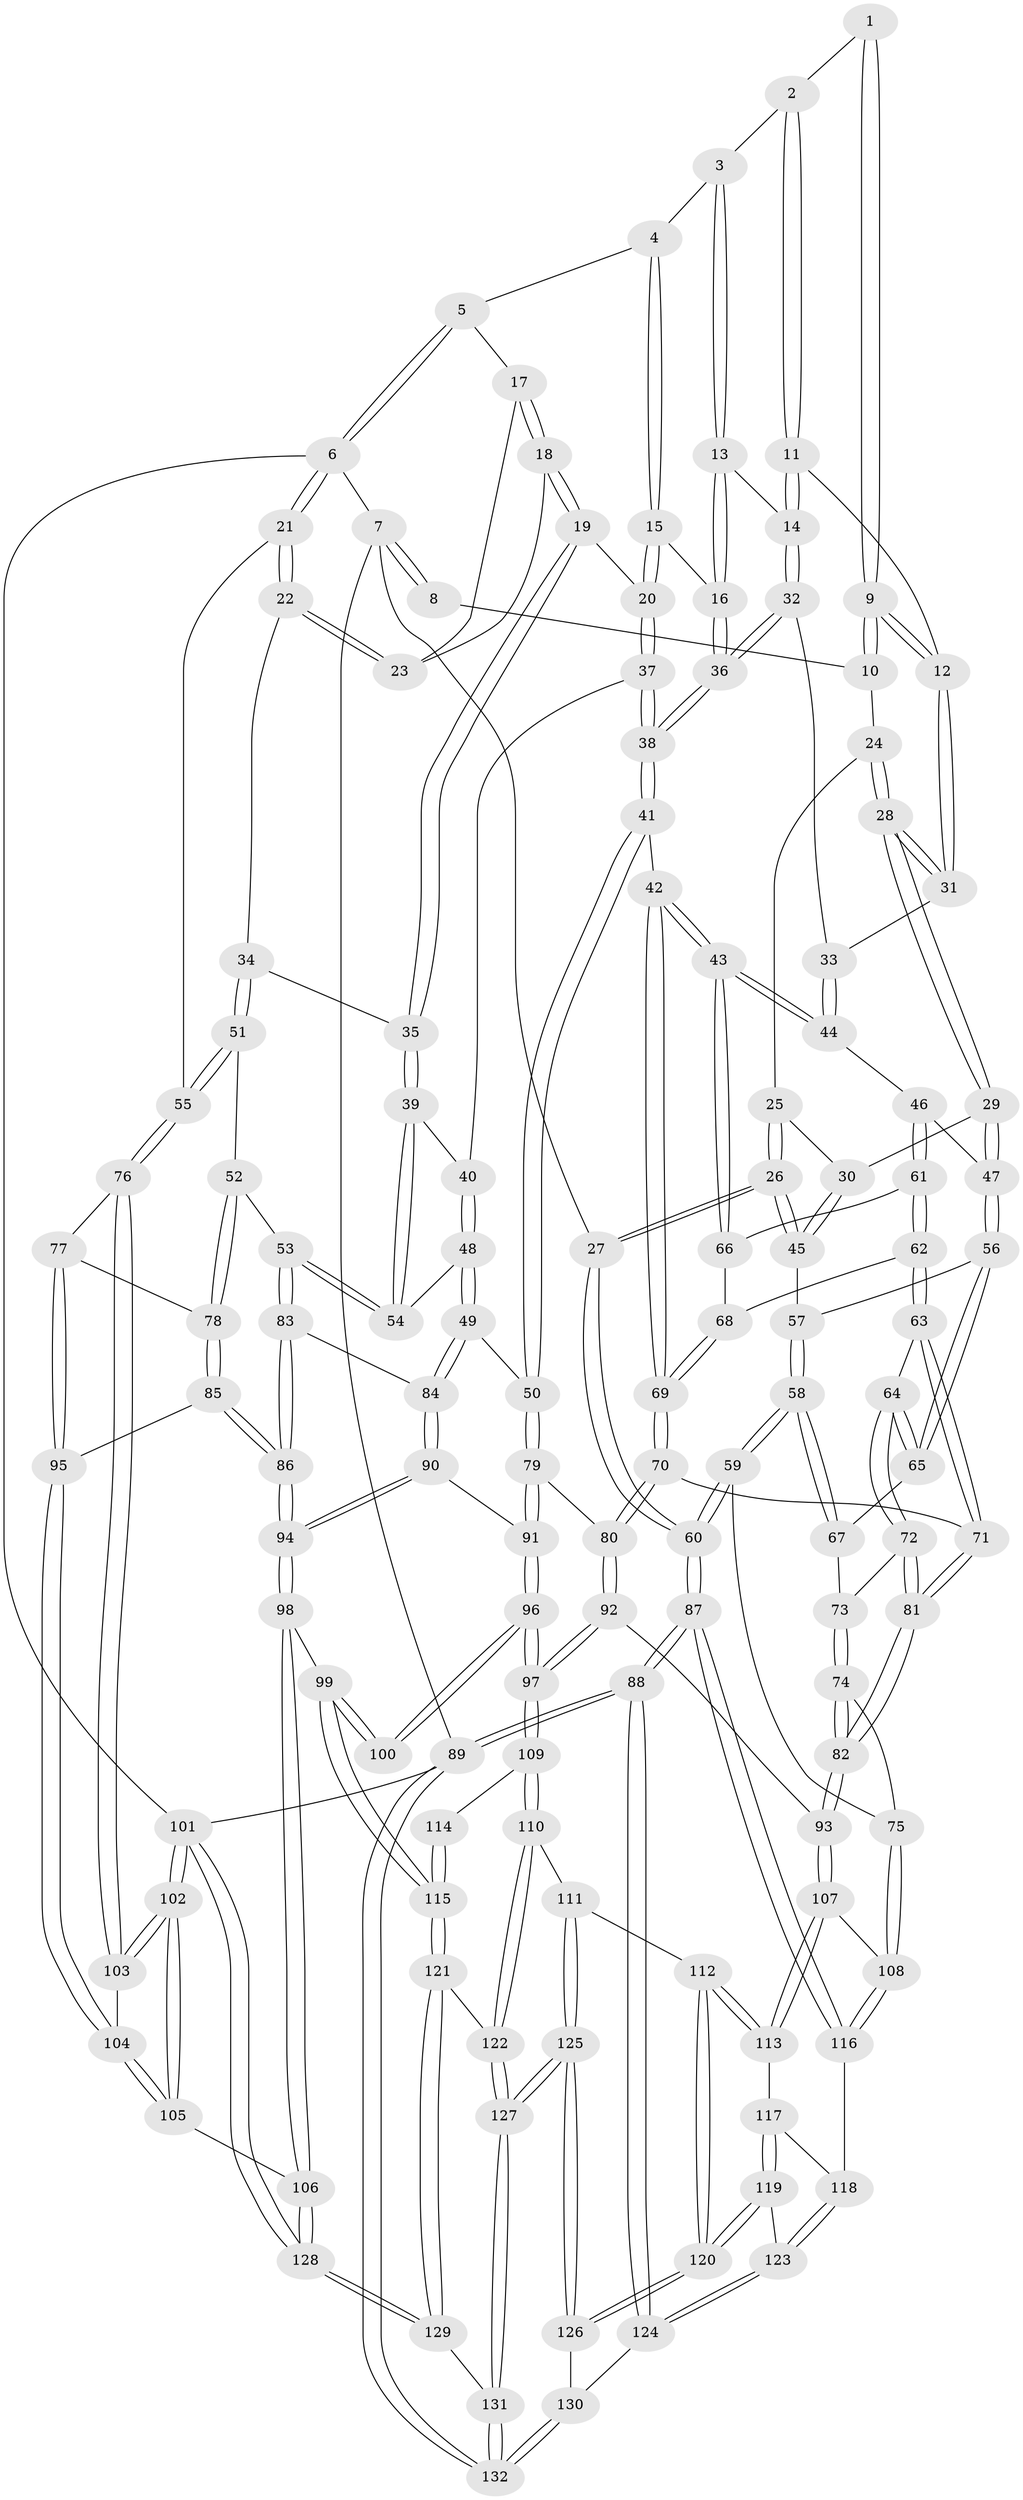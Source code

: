 // coarse degree distribution, {3: 0.12048192771084337, 5: 0.3855421686746988, 4: 0.3132530120481928, 8: 0.012048192771084338, 6: 0.1686746987951807}
// Generated by graph-tools (version 1.1) at 2025/42/03/06/25 10:42:34]
// undirected, 132 vertices, 327 edges
graph export_dot {
graph [start="1"]
  node [color=gray90,style=filled];
  1 [pos="+0.18876769658579276+0"];
  2 [pos="+0.5032677780028327+0"];
  3 [pos="+0.5162246325396108+0"];
  4 [pos="+0.7942543485143448+0"];
  5 [pos="+0.971351479855558+0"];
  6 [pos="+1+0"];
  7 [pos="+0+0"];
  8 [pos="+0.15565912437807514+0"];
  9 [pos="+0.3460799226561327+0.09989496848898044"];
  10 [pos="+0.2046732586357243+0.05929661553735176"];
  11 [pos="+0.36928783408233234+0.10465763674983988"];
  12 [pos="+0.34966570023490057+0.10197418551002699"];
  13 [pos="+0.5437693869130996+0.1029440025869624"];
  14 [pos="+0.38486554660250083+0.12233863112093393"];
  15 [pos="+0.6725532171146797+0.14258475252299035"];
  16 [pos="+0.5682990069097438+0.12971882477517976"];
  17 [pos="+0.9462103221068119+0"];
  18 [pos="+0.8053990306965714+0.14736147855036388"];
  19 [pos="+0.7981092024497599+0.15542235750563815"];
  20 [pos="+0.6775559969252034+0.14896393503586056"];
  21 [pos="+1+0.13261552250163766"];
  22 [pos="+0.9395299920991697+0.16913006350677356"];
  23 [pos="+0.9289791626032189+0.14483644682689165"];
  24 [pos="+0.19988648732285094+0.06676101103494138"];
  25 [pos="+0.1995599555678585+0.06693626289424716"];
  26 [pos="+0+0.11544796480801495"];
  27 [pos="+0+0.0660541337695932"];
  28 [pos="+0.22598600790662302+0.21659479231298698"];
  29 [pos="+0.2055910216214844+0.2496982142985872"];
  30 [pos="+0.08895501537898684+0.1980759712981382"];
  31 [pos="+0.22791510219293157+0.2155989775683977"];
  32 [pos="+0.38982787731098134+0.15793183294915097"];
  33 [pos="+0.3669920045145114+0.21433934207365474"];
  34 [pos="+0.918957607527113+0.2526834822342975"];
  35 [pos="+0.8309862278004558+0.22716088221257244"];
  36 [pos="+0.5098029793954758+0.2479759157757783"];
  37 [pos="+0.6783187942247424+0.20982361518798293"];
  38 [pos="+0.5152163541189936+0.31301745908712303"];
  39 [pos="+0.7676370547275342+0.29222752699456034"];
  40 [pos="+0.6908884679733593+0.23971903681892612"];
  41 [pos="+0.5063315293056241+0.35644727734726384"];
  42 [pos="+0.4457848383238301+0.3425036079610182"];
  43 [pos="+0.4279657602691344+0.3363844834443323"];
  44 [pos="+0.36628073806031697+0.2610547601056392"];
  45 [pos="+0+0.19090025658679657"];
  46 [pos="+0.22719776872573058+0.3062013223478839"];
  47 [pos="+0.21880330933046574+0.30081383261701905"];
  48 [pos="+0.6301894688638644+0.3746326803842942"];
  49 [pos="+0.5569656017465675+0.39882088370212393"];
  50 [pos="+0.5294399002547301+0.39557848297343545"];
  51 [pos="+0.9305525463843338+0.27385564648738725"];
  52 [pos="+0.8172971143444039+0.39273210645551077"];
  53 [pos="+0.7848757490910692+0.3962210605730953"];
  54 [pos="+0.7836717748468842+0.3950577262273945"];
  55 [pos="+1+0.399905959180232"];
  56 [pos="+0.1715437265862973+0.33597212562052214"];
  57 [pos="+0.059949320629587945+0.3277406537709855"];
  58 [pos="+0.04448183704849092+0.41998544347072525"];
  59 [pos="+0+0.5391475410489501"];
  60 [pos="+0+0.5540804231305996"];
  61 [pos="+0.25343698353008687+0.34344804274540675"];
  62 [pos="+0.2563996679448053+0.3555403831193619"];
  63 [pos="+0.2557293363611955+0.4087108833137754"];
  64 [pos="+0.19948103985592533+0.4544749886135755"];
  65 [pos="+0.15771029539723802+0.37311394096094247"];
  66 [pos="+0.3979623959222208+0.3463480348786272"];
  67 [pos="+0.1095064930228969+0.4263406057750423"];
  68 [pos="+0.3392870673629572+0.4028158868095216"];
  69 [pos="+0.33867704234270335+0.4552699718305184"];
  70 [pos="+0.3334358789486083+0.4781937548694762"];
  71 [pos="+0.31142774221551645+0.4793371823810317"];
  72 [pos="+0.19736154964394229+0.4590902083648029"];
  73 [pos="+0.1261955829647677+0.4496547762415956"];
  74 [pos="+0.11927896834726412+0.5671284534260237"];
  75 [pos="+0+0.5508302981721356"];
  76 [pos="+1+0.4058995834944124"];
  77 [pos="+0.9859185048110757+0.4568168830860544"];
  78 [pos="+0.9364937492362242+0.45187857791017005"];
  79 [pos="+0.4898318422669535+0.4780987485709746"];
  80 [pos="+0.3898543248586052+0.5067702735535995"];
  81 [pos="+0.2170083842721856+0.5653024422503276"];
  82 [pos="+0.20101677170410331+0.604451407904938"];
  83 [pos="+0.7735640824683605+0.45387629038098587"];
  84 [pos="+0.6442325952644168+0.49428184584778584"];
  85 [pos="+0.8008280871992511+0.5819804918339019"];
  86 [pos="+0.7909237212885547+0.5820616925018511"];
  87 [pos="+0+0.8405732000247782"];
  88 [pos="+0+0.9475538596048747"];
  89 [pos="+0+1"];
  90 [pos="+0.65781186883911+0.554578744860859"];
  91 [pos="+0.517205585783549+0.5732706080031671"];
  92 [pos="+0.35489576871858786+0.6232386357764536"];
  93 [pos="+0.20207151430128065+0.6069203780674572"];
  94 [pos="+0.7327478468179147+0.6358835372615205"];
  95 [pos="+0.8995528866994563+0.6089859137088338"];
  96 [pos="+0.5143049364188126+0.6100203450687255"];
  97 [pos="+0.3961200471844046+0.6685786413120981"];
  98 [pos="+0.7051436069939254+0.7193151555989031"];
  99 [pos="+0.6368009470730961+0.7279703653501907"];
  100 [pos="+0.566352342873581+0.6703769294073474"];
  101 [pos="+1+1"];
  102 [pos="+1+0.7703603407946472"];
  103 [pos="+1+0.5166420198185615"];
  104 [pos="+0.9171328047546651+0.6265290168797459"];
  105 [pos="+0.9460539622561639+0.7217762059940263"];
  106 [pos="+0.804381940974801+0.8344165200602884"];
  107 [pos="+0.19484075859983732+0.6497416558959414"];
  108 [pos="+0.09925165131796002+0.7059104076123534"];
  109 [pos="+0.39302718001875087+0.7273080383390971"];
  110 [pos="+0.38370261089516666+0.7656000674142275"];
  111 [pos="+0.3713286415433929+0.7697673373062391"];
  112 [pos="+0.3466953793513231+0.7706658293998058"];
  113 [pos="+0.19595482996075297+0.6527809468392359"];
  114 [pos="+0.4831056071494684+0.7170799042860271"];
  115 [pos="+0.5600839293060669+0.8054352443729014"];
  116 [pos="+0.07474846010307487+0.7425086293288357"];
  117 [pos="+0.19693067660386118+0.7263874009916754"];
  118 [pos="+0.12877602956630924+0.8100572331070568"];
  119 [pos="+0.24676319025786964+0.8152796988349796"];
  120 [pos="+0.2513753116520302+0.8186727650917225"];
  121 [pos="+0.5161179279065423+0.8565301976748092"];
  122 [pos="+0.45224573054977374+0.8254591093277662"];
  123 [pos="+0.13006027731083913+0.820342590129602"];
  124 [pos="+0.11198116442022457+0.8727570927364013"];
  125 [pos="+0.30383685868189575+0.9660460980840205"];
  126 [pos="+0.24447240621682664+0.9109226700095077"];
  127 [pos="+0.30640048670494713+0.9701950866837817"];
  128 [pos="+0.8670326919234498+1"];
  129 [pos="+0.573271368496561+1"];
  130 [pos="+0.15705229534038265+0.9147782590547014"];
  131 [pos="+0.37561296674123795+1"];
  132 [pos="+0.015227950733951947+1"];
  1 -- 2;
  1 -- 9;
  1 -- 9;
  2 -- 3;
  2 -- 11;
  2 -- 11;
  3 -- 4;
  3 -- 13;
  3 -- 13;
  4 -- 5;
  4 -- 15;
  4 -- 15;
  5 -- 6;
  5 -- 6;
  5 -- 17;
  6 -- 7;
  6 -- 21;
  6 -- 21;
  6 -- 101;
  7 -- 8;
  7 -- 8;
  7 -- 27;
  7 -- 89;
  8 -- 10;
  9 -- 10;
  9 -- 10;
  9 -- 12;
  9 -- 12;
  10 -- 24;
  11 -- 12;
  11 -- 14;
  11 -- 14;
  12 -- 31;
  12 -- 31;
  13 -- 14;
  13 -- 16;
  13 -- 16;
  14 -- 32;
  14 -- 32;
  15 -- 16;
  15 -- 20;
  15 -- 20;
  16 -- 36;
  16 -- 36;
  17 -- 18;
  17 -- 18;
  17 -- 23;
  18 -- 19;
  18 -- 19;
  18 -- 23;
  19 -- 20;
  19 -- 35;
  19 -- 35;
  20 -- 37;
  20 -- 37;
  21 -- 22;
  21 -- 22;
  21 -- 55;
  22 -- 23;
  22 -- 23;
  22 -- 34;
  24 -- 25;
  24 -- 28;
  24 -- 28;
  25 -- 26;
  25 -- 26;
  25 -- 30;
  26 -- 27;
  26 -- 27;
  26 -- 45;
  26 -- 45;
  27 -- 60;
  27 -- 60;
  28 -- 29;
  28 -- 29;
  28 -- 31;
  28 -- 31;
  29 -- 30;
  29 -- 47;
  29 -- 47;
  30 -- 45;
  30 -- 45;
  31 -- 33;
  32 -- 33;
  32 -- 36;
  32 -- 36;
  33 -- 44;
  33 -- 44;
  34 -- 35;
  34 -- 51;
  34 -- 51;
  35 -- 39;
  35 -- 39;
  36 -- 38;
  36 -- 38;
  37 -- 38;
  37 -- 38;
  37 -- 40;
  38 -- 41;
  38 -- 41;
  39 -- 40;
  39 -- 54;
  39 -- 54;
  40 -- 48;
  40 -- 48;
  41 -- 42;
  41 -- 50;
  41 -- 50;
  42 -- 43;
  42 -- 43;
  42 -- 69;
  42 -- 69;
  43 -- 44;
  43 -- 44;
  43 -- 66;
  43 -- 66;
  44 -- 46;
  45 -- 57;
  46 -- 47;
  46 -- 61;
  46 -- 61;
  47 -- 56;
  47 -- 56;
  48 -- 49;
  48 -- 49;
  48 -- 54;
  49 -- 50;
  49 -- 84;
  49 -- 84;
  50 -- 79;
  50 -- 79;
  51 -- 52;
  51 -- 55;
  51 -- 55;
  52 -- 53;
  52 -- 78;
  52 -- 78;
  53 -- 54;
  53 -- 54;
  53 -- 83;
  53 -- 83;
  55 -- 76;
  55 -- 76;
  56 -- 57;
  56 -- 65;
  56 -- 65;
  57 -- 58;
  57 -- 58;
  58 -- 59;
  58 -- 59;
  58 -- 67;
  58 -- 67;
  59 -- 60;
  59 -- 60;
  59 -- 75;
  60 -- 87;
  60 -- 87;
  61 -- 62;
  61 -- 62;
  61 -- 66;
  62 -- 63;
  62 -- 63;
  62 -- 68;
  63 -- 64;
  63 -- 71;
  63 -- 71;
  64 -- 65;
  64 -- 65;
  64 -- 72;
  64 -- 72;
  65 -- 67;
  66 -- 68;
  67 -- 73;
  68 -- 69;
  68 -- 69;
  69 -- 70;
  69 -- 70;
  70 -- 71;
  70 -- 80;
  70 -- 80;
  71 -- 81;
  71 -- 81;
  72 -- 73;
  72 -- 81;
  72 -- 81;
  73 -- 74;
  73 -- 74;
  74 -- 75;
  74 -- 82;
  74 -- 82;
  75 -- 108;
  75 -- 108;
  76 -- 77;
  76 -- 103;
  76 -- 103;
  77 -- 78;
  77 -- 95;
  77 -- 95;
  78 -- 85;
  78 -- 85;
  79 -- 80;
  79 -- 91;
  79 -- 91;
  80 -- 92;
  80 -- 92;
  81 -- 82;
  81 -- 82;
  82 -- 93;
  82 -- 93;
  83 -- 84;
  83 -- 86;
  83 -- 86;
  84 -- 90;
  84 -- 90;
  85 -- 86;
  85 -- 86;
  85 -- 95;
  86 -- 94;
  86 -- 94;
  87 -- 88;
  87 -- 88;
  87 -- 116;
  87 -- 116;
  88 -- 89;
  88 -- 89;
  88 -- 124;
  88 -- 124;
  89 -- 132;
  89 -- 132;
  89 -- 101;
  90 -- 91;
  90 -- 94;
  90 -- 94;
  91 -- 96;
  91 -- 96;
  92 -- 93;
  92 -- 97;
  92 -- 97;
  93 -- 107;
  93 -- 107;
  94 -- 98;
  94 -- 98;
  95 -- 104;
  95 -- 104;
  96 -- 97;
  96 -- 97;
  96 -- 100;
  96 -- 100;
  97 -- 109;
  97 -- 109;
  98 -- 99;
  98 -- 106;
  98 -- 106;
  99 -- 100;
  99 -- 100;
  99 -- 115;
  99 -- 115;
  101 -- 102;
  101 -- 102;
  101 -- 128;
  101 -- 128;
  102 -- 103;
  102 -- 103;
  102 -- 105;
  102 -- 105;
  103 -- 104;
  104 -- 105;
  104 -- 105;
  105 -- 106;
  106 -- 128;
  106 -- 128;
  107 -- 108;
  107 -- 113;
  107 -- 113;
  108 -- 116;
  108 -- 116;
  109 -- 110;
  109 -- 110;
  109 -- 114;
  110 -- 111;
  110 -- 122;
  110 -- 122;
  111 -- 112;
  111 -- 125;
  111 -- 125;
  112 -- 113;
  112 -- 113;
  112 -- 120;
  112 -- 120;
  113 -- 117;
  114 -- 115;
  114 -- 115;
  115 -- 121;
  115 -- 121;
  116 -- 118;
  117 -- 118;
  117 -- 119;
  117 -- 119;
  118 -- 123;
  118 -- 123;
  119 -- 120;
  119 -- 120;
  119 -- 123;
  120 -- 126;
  120 -- 126;
  121 -- 122;
  121 -- 129;
  121 -- 129;
  122 -- 127;
  122 -- 127;
  123 -- 124;
  123 -- 124;
  124 -- 130;
  125 -- 126;
  125 -- 126;
  125 -- 127;
  125 -- 127;
  126 -- 130;
  127 -- 131;
  127 -- 131;
  128 -- 129;
  128 -- 129;
  129 -- 131;
  130 -- 132;
  130 -- 132;
  131 -- 132;
  131 -- 132;
}
